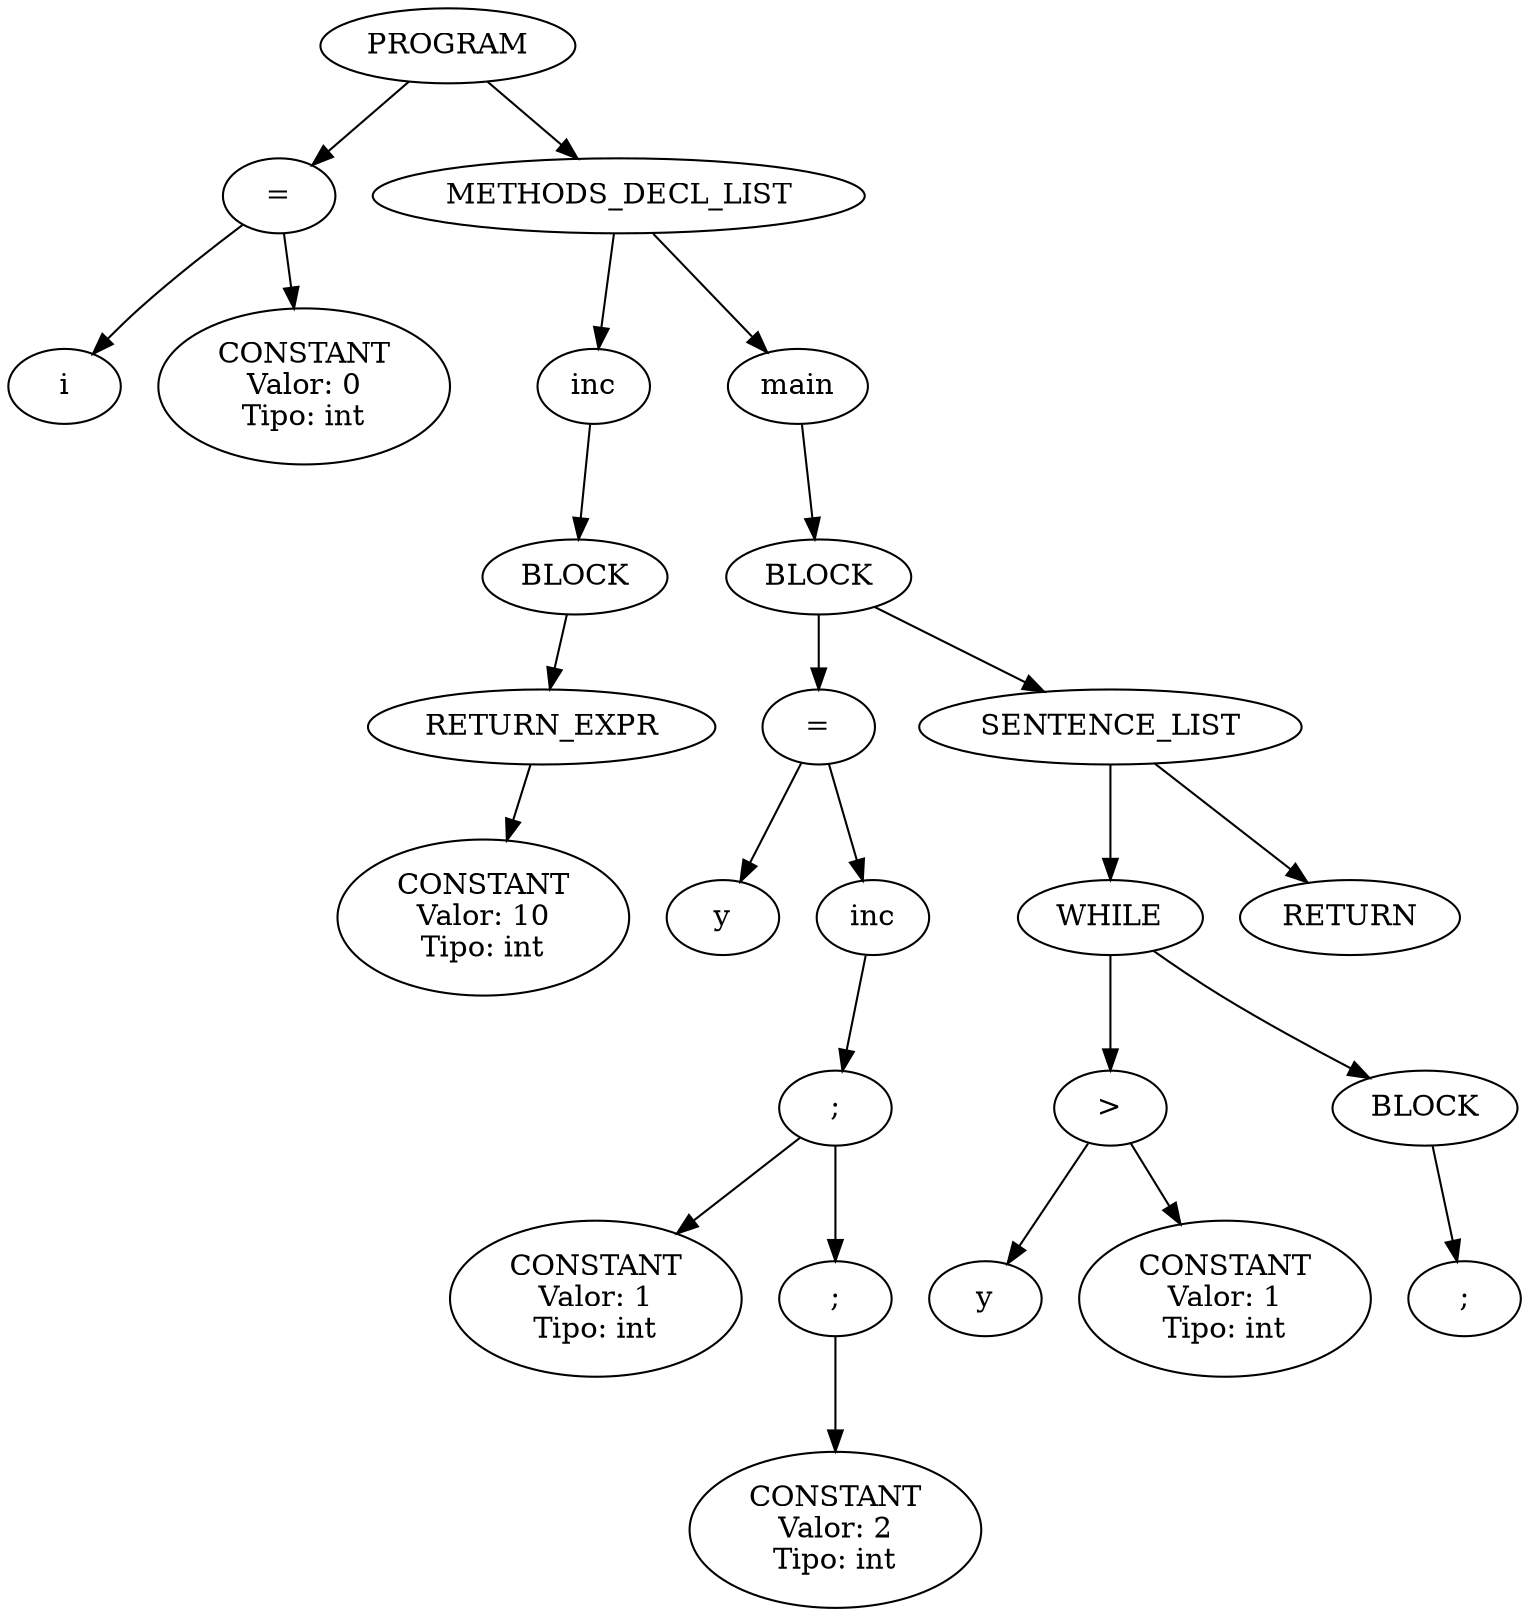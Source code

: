 digraph AST {
  0 [label="PROGRAM"];
  1 [label="="];
  2 [label="i"];
  1 -> 2;
  3 [label="CONSTANT\nValor: 0\nTipo: int"];
  1 -> 3;
  0 -> 1;
  4 [label="METHODS_DECL_LIST"];
  5 [label="inc"];
  6 [label="BLOCK"];
  7 [label="RETURN_EXPR"];
  8 [label="CONSTANT\nValor: 10\nTipo: int"];
  7 -> 8;
  6 -> 7;
  5 -> 6;
  4 -> 5;
  9 [label="main"];
  10 [label="BLOCK"];
  11 [label="="];
  12 [label="y"];
  11 -> 12;
  13 [label="inc"];
  14 [label=";"];
  15 [label="CONSTANT\nValor: 1\nTipo: int"];
  14 -> 15;
  16 [label=";"];
  17 [label="CONSTANT\nValor: 2\nTipo: int"];
  16 -> 17;
  14 -> 16;
  13 -> 14;
  11 -> 13;
  10 -> 11;
  18 [label="SENTENCE_LIST"];
  19 [label="WHILE"];
  20 [label=">"];
  21 [label="y"];
  20 -> 21;
  22 [label="CONSTANT\nValor: 1\nTipo: int"];
  20 -> 22;
  19 -> 20;
  23 [label="BLOCK"];
  24 [label=" ; "];
  23 -> 24;
  19 -> 23;
  18 -> 19;
  25 [label="RETURN"];
  18 -> 25;
  10 -> 18;
  9 -> 10;
  4 -> 9;
  0 -> 4;
}
